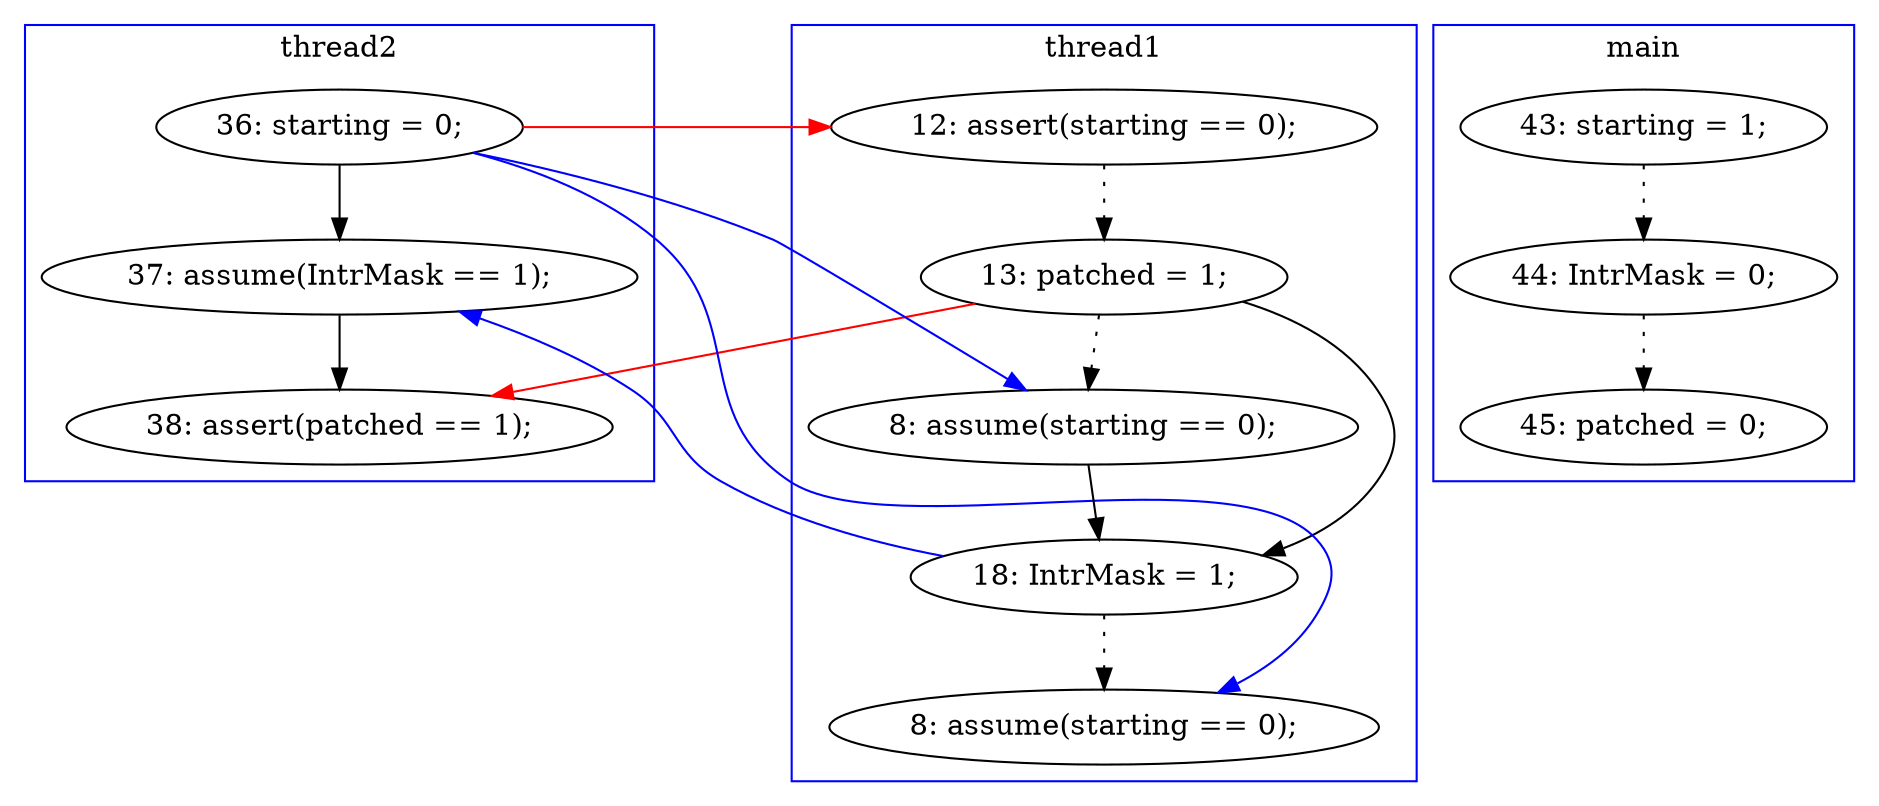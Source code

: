 digraph ProofObject {
	16 -> 34 [color = Red, constraint = false]
	13 -> 29 [color = Blue, constraint = false]
	26 -> 34 [color = Black]
	13 -> 26 [color = Black]
	22 -> 24 [color = Black]
	13 -> 14 [color = Red, constraint = false]
	13 -> 22 [color = Blue, constraint = false]
	2 -> 3 [style = dotted, color = black]
	24 -> 26 [color = Blue, constraint = false]
	16 -> 22 [style = dotted, color = black]
	16 -> 24 [color = Black]
	24 -> 29 [style = dotted, color = black]
	14 -> 16 [style = dotted, color = black]
	3 -> 4 [style = dotted, color = black]
	subgraph cluster0 {
		label = main
		color = blue
		3  [label = "44: IntrMask = 0;"]
		4  [label = "45: patched = 0;"]
		2  [label = "43: starting = 1;"]
	}
	subgraph cluster1 {
		label = thread1
		color = blue
		14  [label = "12: assert(starting == 0);"]
		22  [label = "8: assume(starting == 0);"]
		16  [label = "13: patched = 1;"]
		29  [label = "8: assume(starting == 0);"]
		24  [label = "18: IntrMask = 1;"]
	}
	subgraph cluster2 {
		label = thread2
		color = blue
		13  [label = "36: starting = 0;"]
		34  [label = "38: assert(patched == 1);"]
		26  [label = "37: assume(IntrMask == 1);"]
	}
}